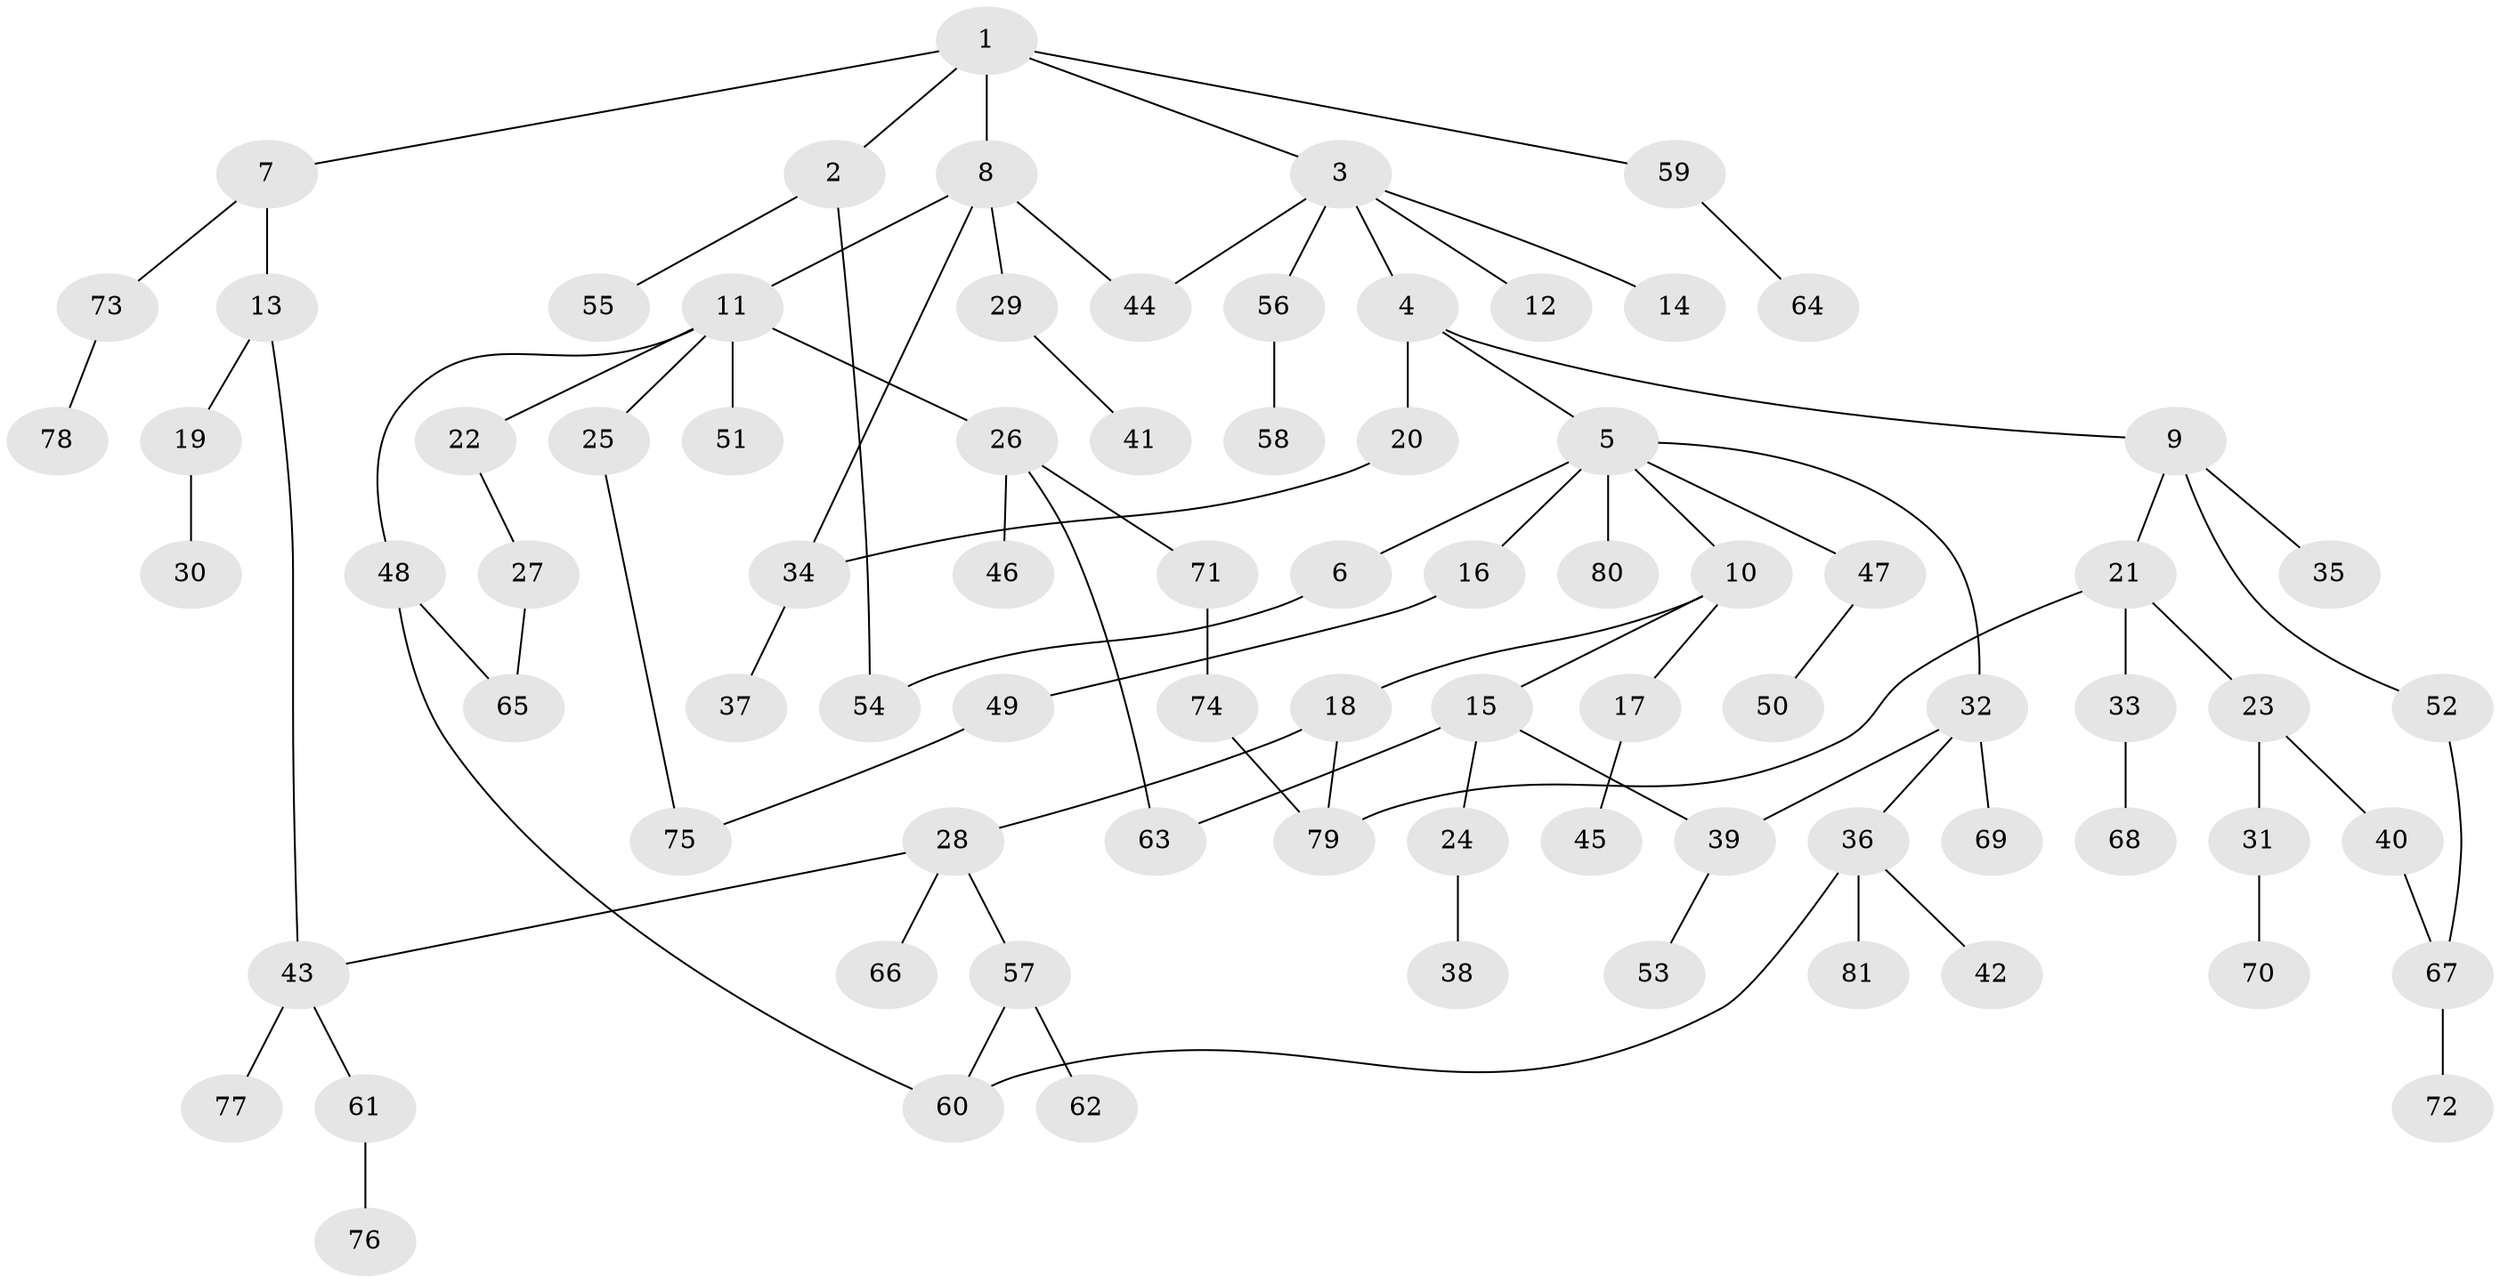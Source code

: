 // Generated by graph-tools (version 1.1) at 2025/49/03/09/25 03:49:23]
// undirected, 81 vertices, 93 edges
graph export_dot {
graph [start="1"]
  node [color=gray90,style=filled];
  1;
  2;
  3;
  4;
  5;
  6;
  7;
  8;
  9;
  10;
  11;
  12;
  13;
  14;
  15;
  16;
  17;
  18;
  19;
  20;
  21;
  22;
  23;
  24;
  25;
  26;
  27;
  28;
  29;
  30;
  31;
  32;
  33;
  34;
  35;
  36;
  37;
  38;
  39;
  40;
  41;
  42;
  43;
  44;
  45;
  46;
  47;
  48;
  49;
  50;
  51;
  52;
  53;
  54;
  55;
  56;
  57;
  58;
  59;
  60;
  61;
  62;
  63;
  64;
  65;
  66;
  67;
  68;
  69;
  70;
  71;
  72;
  73;
  74;
  75;
  76;
  77;
  78;
  79;
  80;
  81;
  1 -- 2;
  1 -- 3;
  1 -- 7;
  1 -- 8;
  1 -- 59;
  2 -- 55;
  2 -- 54;
  3 -- 4;
  3 -- 12;
  3 -- 14;
  3 -- 56;
  3 -- 44;
  4 -- 5;
  4 -- 9;
  4 -- 20;
  5 -- 6;
  5 -- 10;
  5 -- 16;
  5 -- 32;
  5 -- 47;
  5 -- 80;
  6 -- 54;
  7 -- 13;
  7 -- 73;
  8 -- 11;
  8 -- 29;
  8 -- 34;
  8 -- 44;
  9 -- 21;
  9 -- 35;
  9 -- 52;
  10 -- 15;
  10 -- 17;
  10 -- 18;
  11 -- 22;
  11 -- 25;
  11 -- 26;
  11 -- 48;
  11 -- 51;
  13 -- 19;
  13 -- 43;
  15 -- 24;
  15 -- 39;
  15 -- 63;
  16 -- 49;
  17 -- 45;
  18 -- 28;
  18 -- 79;
  19 -- 30;
  20 -- 34;
  21 -- 23;
  21 -- 33;
  21 -- 79;
  22 -- 27;
  23 -- 31;
  23 -- 40;
  24 -- 38;
  25 -- 75;
  26 -- 46;
  26 -- 63;
  26 -- 71;
  27 -- 65;
  28 -- 57;
  28 -- 66;
  28 -- 43;
  29 -- 41;
  31 -- 70;
  32 -- 36;
  32 -- 69;
  32 -- 39;
  33 -- 68;
  34 -- 37;
  36 -- 42;
  36 -- 81;
  36 -- 60;
  39 -- 53;
  40 -- 67;
  43 -- 61;
  43 -- 77;
  47 -- 50;
  48 -- 65;
  48 -- 60;
  49 -- 75;
  52 -- 67;
  56 -- 58;
  57 -- 60;
  57 -- 62;
  59 -- 64;
  61 -- 76;
  67 -- 72;
  71 -- 74;
  73 -- 78;
  74 -- 79;
}
